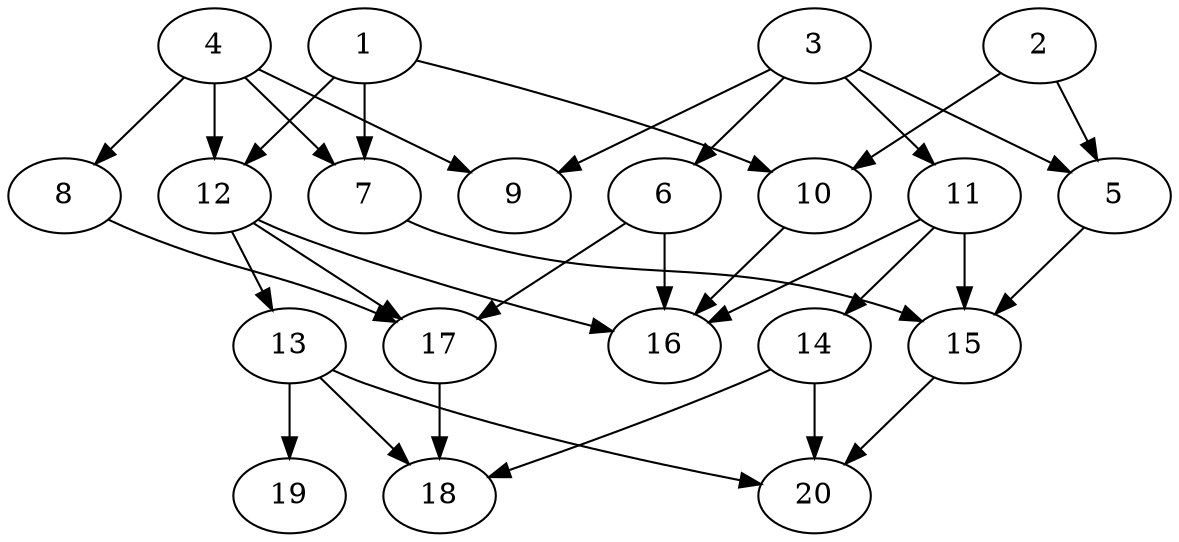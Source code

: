 // DAG automatically generated by daggen at Wed Jul 24 22:02:40 2019
// ./daggen --dot -n 20 --ccr 0.5 --fat 0.6 --regular 0.5 --density 0.5 --mindata 5242880 --maxdata 52428800 
digraph G {
  1 [size="44175360", alpha="0.03", expect_size="22087680"] 
  1 -> 7 [size ="22087680"]
  1 -> 10 [size ="22087680"]
  1 -> 12 [size ="22087680"]
  2 [size="48705536", alpha="0.06", expect_size="24352768"] 
  2 -> 5 [size ="24352768"]
  2 -> 10 [size ="24352768"]
  3 [size="86358016", alpha="0.03", expect_size="43179008"] 
  3 -> 5 [size ="43179008"]
  3 -> 6 [size ="43179008"]
  3 -> 9 [size ="43179008"]
  3 -> 11 [size ="43179008"]
  4 [size="96882688", alpha="0.02", expect_size="48441344"] 
  4 -> 7 [size ="48441344"]
  4 -> 8 [size ="48441344"]
  4 -> 9 [size ="48441344"]
  4 -> 12 [size ="48441344"]
  5 [size="33869824", alpha="0.10", expect_size="16934912"] 
  5 -> 15 [size ="16934912"]
  6 [size="62308352", alpha="0.12", expect_size="31154176"] 
  6 -> 16 [size ="31154176"]
  6 -> 17 [size ="31154176"]
  7 [size="93085696", alpha="0.18", expect_size="46542848"] 
  7 -> 15 [size ="46542848"]
  8 [size="29214720", alpha="0.11", expect_size="14607360"] 
  8 -> 17 [size ="14607360"]
  9 [size="43933696", alpha="0.18", expect_size="21966848"] 
  10 [size="72361984", alpha="0.07", expect_size="36180992"] 
  10 -> 16 [size ="36180992"]
  11 [size="54710272", alpha="0.08", expect_size="27355136"] 
  11 -> 14 [size ="27355136"]
  11 -> 15 [size ="27355136"]
  11 -> 16 [size ="27355136"]
  12 [size="67915776", alpha="0.08", expect_size="33957888"] 
  12 -> 13 [size ="33957888"]
  12 -> 16 [size ="33957888"]
  12 -> 17 [size ="33957888"]
  13 [size="98375680", alpha="0.14", expect_size="49187840"] 
  13 -> 18 [size ="49187840"]
  13 -> 19 [size ="49187840"]
  13 -> 20 [size ="49187840"]
  14 [size="18440192", alpha="0.14", expect_size="9220096"] 
  14 -> 18 [size ="9220096"]
  14 -> 20 [size ="9220096"]
  15 [size="29661184", alpha="0.16", expect_size="14830592"] 
  15 -> 20 [size ="14830592"]
  16 [size="78225408", alpha="0.12", expect_size="39112704"] 
  17 [size="38879232", alpha="0.19", expect_size="19439616"] 
  17 -> 18 [size ="19439616"]
  18 [size="28053504", alpha="0.02", expect_size="14026752"] 
  19 [size="78684160", alpha="0.05", expect_size="39342080"] 
  20 [size="69687296", alpha="0.07", expect_size="34843648"] 
}
